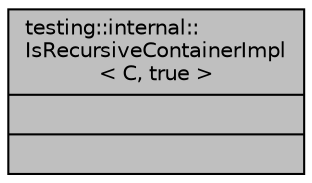 digraph "testing::internal::IsRecursiveContainerImpl&lt; C, true &gt;"
{
 // LATEX_PDF_SIZE
  bgcolor="transparent";
  edge [fontname="Helvetica",fontsize="10",labelfontname="Helvetica",labelfontsize="10"];
  node [fontname="Helvetica",fontsize="10",shape=record];
  Node1 [label="{testing::internal::\lIsRecursiveContainerImpl\l\< C, true \>\n||}",height=0.2,width=0.4,color="black", fillcolor="grey75", style="filled", fontcolor="black",tooltip=" "];
}
